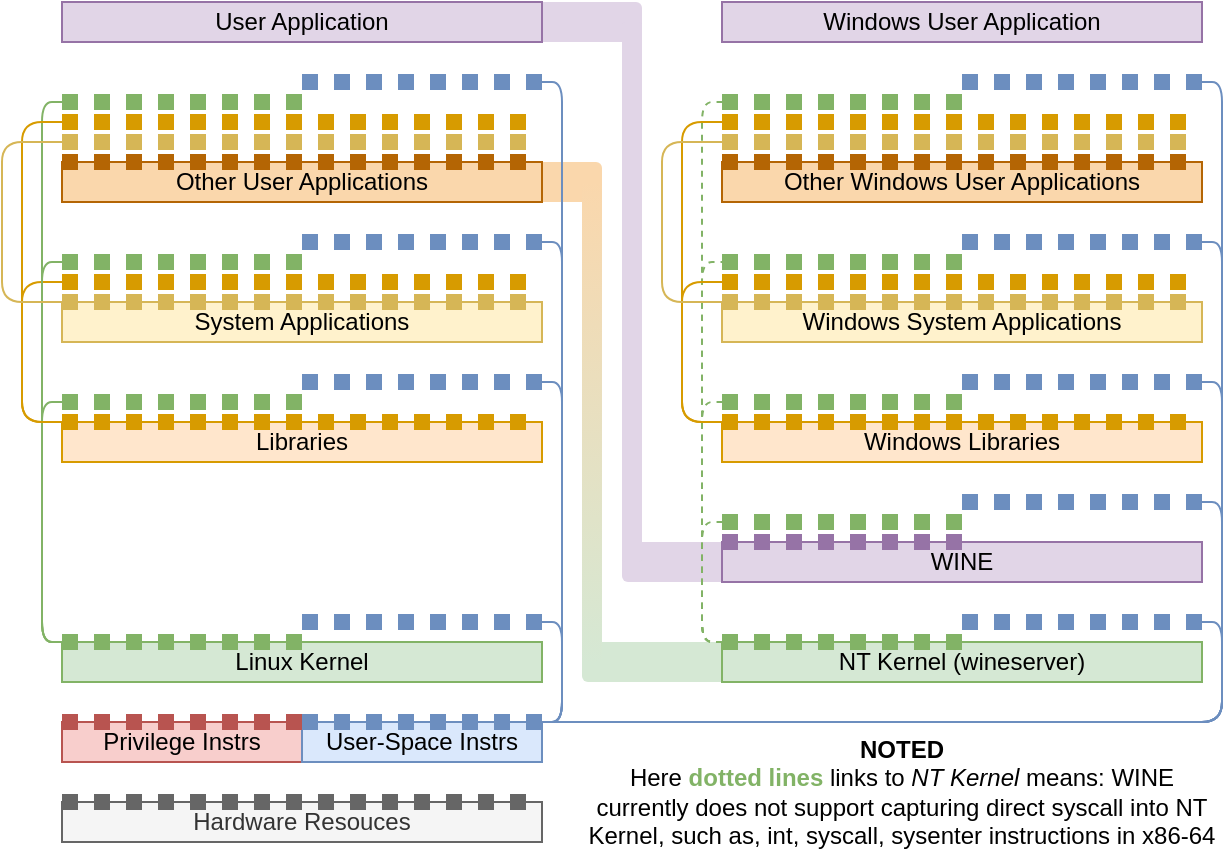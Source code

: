 <mxfile compressed="false" version="13.3.9" type="device">
  <diagram id="SuTt-NehiLuuTij5P4sI" name="Page-1">
    <mxGraphModel dx="1038" dy="636" grid="1" gridSize="10" guides="0" tooltips="1" connect="0" arrows="0" fold="1" page="1" pageScale="1" pageWidth="850" pageHeight="1100" math="0" shadow="0">
      <root>
        <mxCell id="0" />
        <mxCell id="1" parent="0" />
        <mxCell id="YUqFAI1fPI6s1_6WJg1y-50" value="" style="rounded=1;whiteSpace=wrap;html=1;fillColor=#e1d5e7;strokeColor=none;" parent="1" vertex="1">
          <mxGeometry x="320" y="380" width="90" height="20" as="geometry" />
        </mxCell>
        <mxCell id="YUqFAI1fPI6s1_6WJg1y-48" value="" style="rounded=1;whiteSpace=wrap;html=1;fillColor=#e1d5e7;strokeColor=none;" parent="1" vertex="1">
          <mxGeometry x="270" y="110" width="60" height="20" as="geometry" />
        </mxCell>
        <mxCell id="SXocVV9CbVZLcEvbND_1-63" value="" style="rounded=1;whiteSpace=wrap;html=1;fillColor=#fad7ac;strokeColor=none;" parent="1" vertex="1">
          <mxGeometry x="260" y="190" width="50" height="20" as="geometry" />
        </mxCell>
        <mxCell id="SXocVV9CbVZLcEvbND_1-67" value="" style="rounded=1;whiteSpace=wrap;html=1;fillColor=#d5e8d4;strokeColor=none;" parent="1" vertex="1">
          <mxGeometry x="300" y="430" width="110" height="20" as="geometry" />
        </mxCell>
        <mxCell id="SXocVV9CbVZLcEvbND_1-64" value="" style="rounded=1;whiteSpace=wrap;html=1;fillColor=#fad7ac;strokeColor=none;gradientColor=#D5E8D4;" parent="1" vertex="1">
          <mxGeometry x="300" y="200" width="10" height="240" as="geometry" />
        </mxCell>
        <mxCell id="SXocVV9CbVZLcEvbND_1-4" value="" style="endArrow=none;dashed=1;html=1;strokeWidth=8;dashPattern=1 1;fillColor=#dae8fc;strokeColor=#6c8ebf;" parent="1" edge="1">
          <mxGeometry width="50" height="50" relative="1" as="geometry">
            <mxPoint x="160" y="230" as="sourcePoint" />
            <mxPoint x="280" y="230" as="targetPoint" />
          </mxGeometry>
        </mxCell>
        <mxCell id="SXocVV9CbVZLcEvbND_1-6" value="" style="endArrow=none;dashed=1;html=1;strokeWidth=8;dashPattern=1 1;fillColor=#d5e8d4;strokeColor=#82b366;" parent="1" edge="1">
          <mxGeometry width="50" height="50" relative="1" as="geometry">
            <mxPoint x="40" y="240" as="sourcePoint" />
            <mxPoint x="160" y="240" as="targetPoint" />
          </mxGeometry>
        </mxCell>
        <mxCell id="SXocVV9CbVZLcEvbND_1-8" value="" style="endArrow=none;dashed=1;html=1;strokeWidth=8;dashPattern=1 1;fillColor=#ffe6cc;strokeColor=#d79b00;" parent="1" edge="1">
          <mxGeometry width="50" height="50" relative="1" as="geometry">
            <mxPoint x="40" y="250" as="sourcePoint" />
            <mxPoint x="280" y="250" as="targetPoint" />
          </mxGeometry>
        </mxCell>
        <mxCell id="rswDAVN-zbumqpKh8glA-23" value="" style="endArrow=none;dashed=1;html=1;strokeWidth=8;dashPattern=1 1;fillColor=#dae8fc;strokeColor=#6c8ebf;" parent="1" edge="1">
          <mxGeometry width="50" height="50" relative="1" as="geometry">
            <mxPoint x="160" y="300" as="sourcePoint" />
            <mxPoint x="280" y="300" as="targetPoint" />
          </mxGeometry>
        </mxCell>
        <mxCell id="rswDAVN-zbumqpKh8glA-25" value="" style="endArrow=none;dashed=1;html=1;strokeWidth=8;dashPattern=1 1;fillColor=#d5e8d4;strokeColor=#82b366;" parent="1" edge="1">
          <mxGeometry width="50" height="50" relative="1" as="geometry">
            <mxPoint x="40" y="310" as="sourcePoint" />
            <mxPoint x="160" y="310" as="targetPoint" />
          </mxGeometry>
        </mxCell>
        <mxCell id="rswDAVN-zbumqpKh8glA-19" value="" style="endArrow=none;dashed=1;html=1;strokeWidth=8;dashPattern=1 1;fillColor=#dae8fc;strokeColor=#6c8ebf;" parent="1" edge="1">
          <mxGeometry width="50" height="50" relative="1" as="geometry">
            <mxPoint x="160" y="420" as="sourcePoint" />
            <mxPoint x="280" y="420" as="targetPoint" />
          </mxGeometry>
        </mxCell>
        <mxCell id="rswDAVN-zbumqpKh8glA-1" value="Hardware Resouces" style="rounded=0;whiteSpace=wrap;html=1;fillColor=#f5f5f5;strokeColor=#666666;fontColor=#333333;" parent="1" vertex="1">
          <mxGeometry x="40" y="510" width="240" height="20" as="geometry" />
        </mxCell>
        <mxCell id="rswDAVN-zbumqpKh8glA-2" value="Privilege Instrs" style="rounded=0;whiteSpace=wrap;html=1;fillColor=#f8cecc;strokeColor=#b85450;" parent="1" vertex="1">
          <mxGeometry x="40" y="470" width="120" height="20" as="geometry" />
        </mxCell>
        <mxCell id="rswDAVN-zbumqpKh8glA-3" value="User-Space Instrs" style="rounded=0;whiteSpace=wrap;html=1;fillColor=#dae8fc;strokeColor=#6c8ebf;" parent="1" vertex="1">
          <mxGeometry x="160" y="470" width="120" height="20" as="geometry" />
        </mxCell>
        <mxCell id="rswDAVN-zbumqpKh8glA-4" value="" style="endArrow=none;dashed=1;html=1;strokeWidth=8;dashPattern=1 1;fillColor=#f5f5f5;strokeColor=#666666;" parent="1" edge="1">
          <mxGeometry width="50" height="50" relative="1" as="geometry">
            <mxPoint x="40" y="510" as="sourcePoint" />
            <mxPoint x="280" y="510" as="targetPoint" />
          </mxGeometry>
        </mxCell>
        <mxCell id="rswDAVN-zbumqpKh8glA-7" value="Linux Kernel" style="rounded=0;whiteSpace=wrap;html=1;fillColor=#d5e8d4;strokeColor=#82b366;" parent="1" vertex="1">
          <mxGeometry x="40" y="430" width="240" height="20" as="geometry" />
        </mxCell>
        <mxCell id="rswDAVN-zbumqpKh8glA-8" value="" style="endArrow=none;dashed=1;html=1;strokeWidth=8;dashPattern=1 1;fillColor=#f8cecc;strokeColor=#b85450;" parent="1" edge="1">
          <mxGeometry width="50" height="50" relative="1" as="geometry">
            <mxPoint x="40" y="470" as="sourcePoint" />
            <mxPoint x="160" y="470" as="targetPoint" />
          </mxGeometry>
        </mxCell>
        <mxCell id="rswDAVN-zbumqpKh8glA-9" value="" style="endArrow=none;dashed=1;html=1;strokeWidth=8;dashPattern=1 1;fillColor=#dae8fc;strokeColor=#6c8ebf;" parent="1" edge="1">
          <mxGeometry width="50" height="50" relative="1" as="geometry">
            <mxPoint x="160" y="470" as="sourcePoint" />
            <mxPoint x="280" y="470" as="targetPoint" />
          </mxGeometry>
        </mxCell>
        <mxCell id="rswDAVN-zbumqpKh8glA-17" value="" style="endArrow=none;dashed=1;html=1;strokeWidth=8;dashPattern=1 1;fillColor=#d5e8d4;strokeColor=#82b366;" parent="1" edge="1">
          <mxGeometry width="50" height="50" relative="1" as="geometry">
            <mxPoint x="40" y="430" as="sourcePoint" />
            <mxPoint x="160" y="430" as="targetPoint" />
          </mxGeometry>
        </mxCell>
        <mxCell id="rswDAVN-zbumqpKh8glA-20" value="Libraries" style="rounded=0;whiteSpace=wrap;html=1;fillColor=#ffe6cc;strokeColor=#d79b00;" parent="1" vertex="1">
          <mxGeometry x="40" y="320" width="240" height="20" as="geometry" />
        </mxCell>
        <mxCell id="rswDAVN-zbumqpKh8glA-21" value="" style="endArrow=none;dashed=1;html=1;strokeWidth=8;dashPattern=1 1;fillColor=#ffe6cc;strokeColor=#d79b00;" parent="1" edge="1">
          <mxGeometry width="50" height="50" relative="1" as="geometry">
            <mxPoint x="40" y="320" as="sourcePoint" />
            <mxPoint x="280" y="320" as="targetPoint" />
          </mxGeometry>
        </mxCell>
        <mxCell id="SXocVV9CbVZLcEvbND_1-1" value="System Applications" style="rounded=0;whiteSpace=wrap;html=1;fillColor=#fff2cc;strokeColor=#d6b656;" parent="1" vertex="1">
          <mxGeometry x="40" y="260" width="240" height="20" as="geometry" />
        </mxCell>
        <mxCell id="SXocVV9CbVZLcEvbND_1-2" value="" style="endArrow=none;dashed=1;html=1;strokeWidth=8;dashPattern=1 1;fillColor=#fff2cc;strokeColor=#d6b656;" parent="1" edge="1">
          <mxGeometry width="50" height="50" relative="1" as="geometry">
            <mxPoint x="40" y="260" as="sourcePoint" />
            <mxPoint x="280" y="260" as="targetPoint" />
          </mxGeometry>
        </mxCell>
        <mxCell id="SXocVV9CbVZLcEvbND_1-22" value="NT Kernel (wineserver)" style="rounded=0;whiteSpace=wrap;html=1;fillColor=#d5e8d4;strokeColor=#82b366;gradientDirection=north;" parent="1" vertex="1">
          <mxGeometry x="370" y="430" width="240" height="20" as="geometry" />
        </mxCell>
        <mxCell id="SXocVV9CbVZLcEvbND_1-23" value="" style="endArrow=none;dashed=1;html=1;strokeWidth=8;dashPattern=1 1;fillColor=#d5e8d4;strokeColor=#82b366;" parent="1" edge="1">
          <mxGeometry width="50" height="50" relative="1" as="geometry">
            <mxPoint x="370" y="430" as="sourcePoint" />
            <mxPoint x="490" y="430" as="targetPoint" />
          </mxGeometry>
        </mxCell>
        <mxCell id="SXocVV9CbVZLcEvbND_1-24" value="" style="endArrow=none;dashed=1;html=1;strokeWidth=8;dashPattern=1 1;fillColor=#dae8fc;strokeColor=#6c8ebf;" parent="1" edge="1">
          <mxGeometry width="50" height="50" relative="1" as="geometry">
            <mxPoint x="490" y="420" as="sourcePoint" />
            <mxPoint x="610" y="420" as="targetPoint" />
          </mxGeometry>
        </mxCell>
        <mxCell id="SXocVV9CbVZLcEvbND_1-31" value="" style="endArrow=none;html=1;strokeWidth=1;fillColor=#d5e8d4;strokeColor=#82b366;" parent="1" edge="1">
          <mxGeometry width="50" height="50" relative="1" as="geometry">
            <mxPoint x="40" y="430" as="sourcePoint" />
            <mxPoint x="40" y="310" as="targetPoint" />
            <Array as="points">
              <mxPoint x="30" y="430" />
              <mxPoint x="30" y="310" />
            </Array>
          </mxGeometry>
        </mxCell>
        <mxCell id="SXocVV9CbVZLcEvbND_1-32" value="" style="endArrow=none;html=1;strokeWidth=1;fillColor=#d5e8d4;strokeColor=#82b366;" parent="1" edge="1">
          <mxGeometry width="50" height="50" relative="1" as="geometry">
            <mxPoint x="40" y="430" as="sourcePoint" />
            <mxPoint x="40" y="240" as="targetPoint" />
            <Array as="points">
              <mxPoint x="30" y="430" />
              <mxPoint x="30" y="240" />
            </Array>
          </mxGeometry>
        </mxCell>
        <mxCell id="SXocVV9CbVZLcEvbND_1-33" value="" style="endArrow=none;html=1;strokeWidth=1;fillColor=#ffe6cc;strokeColor=#d79b00;" parent="1" edge="1">
          <mxGeometry width="50" height="50" relative="1" as="geometry">
            <mxPoint x="40" y="320" as="sourcePoint" />
            <mxPoint x="40" y="250" as="targetPoint" />
            <Array as="points">
              <mxPoint x="20" y="320" />
              <mxPoint x="20" y="250" />
            </Array>
          </mxGeometry>
        </mxCell>
        <mxCell id="SXocVV9CbVZLcEvbND_1-34" value="" style="endArrow=none;html=1;strokeWidth=1;fillColor=#dae8fc;strokeColor=#6c8ebf;" parent="1" edge="1">
          <mxGeometry width="50" height="50" relative="1" as="geometry">
            <mxPoint x="280" y="470" as="sourcePoint" />
            <mxPoint x="280" y="420" as="targetPoint" />
            <Array as="points">
              <mxPoint x="290" y="470" />
              <mxPoint x="290" y="420" />
            </Array>
          </mxGeometry>
        </mxCell>
        <mxCell id="SXocVV9CbVZLcEvbND_1-35" value="" style="endArrow=none;html=1;strokeWidth=1;fillColor=#dae8fc;strokeColor=#6c8ebf;" parent="1" edge="1">
          <mxGeometry width="50" height="50" relative="1" as="geometry">
            <mxPoint x="280" y="470" as="sourcePoint" />
            <mxPoint x="280" y="230" as="targetPoint" />
            <Array as="points">
              <mxPoint x="290" y="470" />
              <mxPoint x="290" y="230" />
            </Array>
          </mxGeometry>
        </mxCell>
        <mxCell id="SXocVV9CbVZLcEvbND_1-36" value="" style="endArrow=none;html=1;strokeWidth=1;fillColor=#dae8fc;strokeColor=#6c8ebf;" parent="1" edge="1">
          <mxGeometry width="50" height="50" relative="1" as="geometry">
            <mxPoint x="280" y="470" as="sourcePoint" />
            <mxPoint x="280" y="150" as="targetPoint" />
            <Array as="points">
              <mxPoint x="290" y="470" />
              <mxPoint x="290" y="150" />
            </Array>
          </mxGeometry>
        </mxCell>
        <mxCell id="SXocVV9CbVZLcEvbND_1-37" value="" style="endArrow=none;html=1;strokeWidth=1;fillColor=#dae8fc;strokeColor=#6c8ebf;" parent="1" edge="1">
          <mxGeometry width="50" height="50" relative="1" as="geometry">
            <mxPoint x="250" y="470" as="sourcePoint" />
            <mxPoint x="610" y="420" as="targetPoint" />
            <Array as="points">
              <mxPoint x="620" y="470" />
              <mxPoint x="620" y="420" />
            </Array>
          </mxGeometry>
        </mxCell>
        <mxCell id="SXocVV9CbVZLcEvbND_1-38" value="" style="endArrow=none;html=1;strokeWidth=1;fillColor=#dae8fc;strokeColor=#6c8ebf;" parent="1" edge="1">
          <mxGeometry width="50" height="50" relative="1" as="geometry">
            <mxPoint x="250" y="470" as="sourcePoint" />
            <mxPoint x="610" y="300" as="targetPoint" />
            <Array as="points">
              <mxPoint x="620" y="470" />
              <mxPoint x="620" y="300" />
            </Array>
          </mxGeometry>
        </mxCell>
        <mxCell id="SXocVV9CbVZLcEvbND_1-39" value="" style="endArrow=none;html=1;strokeWidth=1;fillColor=#dae8fc;strokeColor=#6c8ebf;" parent="1" edge="1">
          <mxGeometry width="50" height="50" relative="1" as="geometry">
            <mxPoint x="250" y="470" as="sourcePoint" />
            <mxPoint x="610" y="230" as="targetPoint" />
            <Array as="points">
              <mxPoint x="620" y="470" />
              <mxPoint x="620" y="230" />
            </Array>
          </mxGeometry>
        </mxCell>
        <mxCell id="SXocVV9CbVZLcEvbND_1-40" value="" style="endArrow=none;html=1;strokeWidth=1;fillColor=#dae8fc;strokeColor=#6c8ebf;" parent="1" edge="1">
          <mxGeometry width="50" height="50" relative="1" as="geometry">
            <mxPoint x="250" y="470" as="sourcePoint" />
            <mxPoint x="610" y="150" as="targetPoint" />
            <Array as="points">
              <mxPoint x="620" y="470" />
              <mxPoint x="620" y="150" />
            </Array>
          </mxGeometry>
        </mxCell>
        <mxCell id="SXocVV9CbVZLcEvbND_1-50" value="WINE" style="rounded=0;whiteSpace=wrap;html=1;fillColor=#e1d5e7;strokeColor=#9673a6;" parent="1" vertex="1">
          <mxGeometry x="370" y="380" width="240" height="20" as="geometry" />
        </mxCell>
        <mxCell id="SXocVV9CbVZLcEvbND_1-51" value="User Application" style="rounded=0;whiteSpace=wrap;html=1;fillColor=#e1d5e7;strokeColor=#9673a6;" parent="1" vertex="1">
          <mxGeometry x="40" y="110" width="240" height="20" as="geometry" />
        </mxCell>
        <mxCell id="SXocVV9CbVZLcEvbND_1-54" value="" style="endArrow=none;dashed=1;html=1;strokeWidth=8;dashPattern=1 1;fillColor=#dae8fc;strokeColor=#6c8ebf;" parent="1" edge="1">
          <mxGeometry width="50" height="50" relative="1" as="geometry">
            <mxPoint x="490" y="360" as="sourcePoint" />
            <mxPoint x="610" y="360" as="targetPoint" />
          </mxGeometry>
        </mxCell>
        <mxCell id="SXocVV9CbVZLcEvbND_1-56" value="" style="endArrow=none;html=1;strokeWidth=1;fillColor=#dae8fc;strokeColor=#6c8ebf;" parent="1" edge="1">
          <mxGeometry width="50" height="50" relative="1" as="geometry">
            <mxPoint x="250" y="470" as="sourcePoint" />
            <mxPoint x="610" y="360" as="targetPoint" />
            <Array as="points">
              <mxPoint x="620" y="470" />
              <mxPoint x="620" y="360" />
            </Array>
          </mxGeometry>
        </mxCell>
        <mxCell id="SXocVV9CbVZLcEvbND_1-58" value="" style="endArrow=none;html=1;strokeWidth=1;fillColor=#d5e8d4;strokeColor=#82b366;" parent="1" edge="1">
          <mxGeometry width="50" height="50" relative="1" as="geometry">
            <mxPoint x="370" y="430" as="sourcePoint" />
            <mxPoint x="610" y="430" as="targetPoint" />
          </mxGeometry>
        </mxCell>
        <mxCell id="OKulLugyS5vY4aL4YYY0-1" value="" style="endArrow=none;html=1;dashed=1;fillColor=#d5e8d4;strokeColor=#82b366;" parent="1" edge="1">
          <mxGeometry width="50" height="50" relative="1" as="geometry">
            <mxPoint x="370" y="430" as="sourcePoint" />
            <mxPoint x="370" y="370" as="targetPoint" />
            <Array as="points">
              <mxPoint x="360" y="430" />
              <mxPoint x="360" y="370" />
            </Array>
          </mxGeometry>
        </mxCell>
        <mxCell id="OKulLugyS5vY4aL4YYY0-2" value="" style="endArrow=none;html=1;dashed=1;fillColor=#d5e8d4;strokeColor=#82b366;" parent="1" edge="1">
          <mxGeometry width="50" height="50" relative="1" as="geometry">
            <mxPoint x="370" y="430" as="sourcePoint" />
            <mxPoint x="370" y="310" as="targetPoint" />
            <Array as="points">
              <mxPoint x="360" y="430" />
              <mxPoint x="360" y="310" />
            </Array>
          </mxGeometry>
        </mxCell>
        <mxCell id="OKulLugyS5vY4aL4YYY0-3" value="" style="endArrow=none;html=1;dashed=1;fillColor=#d5e8d4;strokeColor=#82b366;" parent="1" edge="1">
          <mxGeometry width="50" height="50" relative="1" as="geometry">
            <mxPoint x="370" y="430" as="sourcePoint" />
            <mxPoint x="370" y="240" as="targetPoint" />
            <Array as="points">
              <mxPoint x="360" y="430" />
              <mxPoint x="360" y="240" />
            </Array>
          </mxGeometry>
        </mxCell>
        <mxCell id="OKulLugyS5vY4aL4YYY0-4" value="" style="endArrow=none;html=1;dashed=1;fillColor=#d5e8d4;strokeColor=#82b366;" parent="1" edge="1">
          <mxGeometry width="50" height="50" relative="1" as="geometry">
            <mxPoint x="370" y="430" as="sourcePoint" />
            <mxPoint x="370" y="160" as="targetPoint" />
            <Array as="points">
              <mxPoint x="360" y="430" />
              <mxPoint x="360" y="160" />
            </Array>
          </mxGeometry>
        </mxCell>
        <mxCell id="YUqFAI1fPI6s1_6WJg1y-1" value="Other User Applications" style="rounded=0;whiteSpace=wrap;html=1;fillColor=#fad7ac;strokeColor=#b46504;" parent="1" vertex="1">
          <mxGeometry x="40" y="190" width="240" height="20" as="geometry" />
        </mxCell>
        <mxCell id="YUqFAI1fPI6s1_6WJg1y-2" value="" style="endArrow=none;dashed=1;html=1;strokeWidth=8;dashPattern=1 1;fillColor=#dae8fc;strokeColor=#6c8ebf;" parent="1" edge="1">
          <mxGeometry width="50" height="50" relative="1" as="geometry">
            <mxPoint x="160" y="150" as="sourcePoint" />
            <mxPoint x="280" y="150" as="targetPoint" />
          </mxGeometry>
        </mxCell>
        <mxCell id="YUqFAI1fPI6s1_6WJg1y-3" value="" style="endArrow=none;dashed=1;html=1;strokeWidth=8;dashPattern=1 1;fillColor=#d5e8d4;strokeColor=#82b366;" parent="1" edge="1">
          <mxGeometry width="50" height="50" relative="1" as="geometry">
            <mxPoint x="40" y="160" as="sourcePoint" />
            <mxPoint x="160" y="160" as="targetPoint" />
          </mxGeometry>
        </mxCell>
        <mxCell id="YUqFAI1fPI6s1_6WJg1y-4" value="" style="endArrow=none;dashed=1;html=1;strokeWidth=8;dashPattern=1 1;fillColor=#ffe6cc;strokeColor=#d79b00;" parent="1" edge="1">
          <mxGeometry width="50" height="50" relative="1" as="geometry">
            <mxPoint x="40" y="170" as="sourcePoint" />
            <mxPoint x="280" y="170" as="targetPoint" />
          </mxGeometry>
        </mxCell>
        <mxCell id="YUqFAI1fPI6s1_6WJg1y-5" value="" style="endArrow=none;dashed=1;html=1;strokeWidth=8;dashPattern=1 1;fillColor=#fff2cc;strokeColor=#d6b656;" parent="1" edge="1">
          <mxGeometry width="50" height="50" relative="1" as="geometry">
            <mxPoint x="40" y="180" as="sourcePoint" />
            <mxPoint x="280" y="180" as="targetPoint" />
          </mxGeometry>
        </mxCell>
        <mxCell id="YUqFAI1fPI6s1_6WJg1y-6" value="" style="endArrow=none;dashed=1;html=1;strokeWidth=8;dashPattern=1 1;fillColor=#fad7ac;strokeColor=#b46504;" parent="1" edge="1">
          <mxGeometry width="50" height="50" relative="1" as="geometry">
            <mxPoint x="40" y="190" as="sourcePoint" />
            <mxPoint x="280" y="190" as="targetPoint" />
          </mxGeometry>
        </mxCell>
        <mxCell id="YUqFAI1fPI6s1_6WJg1y-49" value="" style="rounded=1;whiteSpace=wrap;html=1;fillColor=#e1d5e7;strokeColor=none;" parent="1" vertex="1">
          <mxGeometry x="320" y="120" width="10" height="270" as="geometry" />
        </mxCell>
        <mxCell id="YUqFAI1fPI6s1_6WJg1y-52" value="" style="endArrow=none;dashed=1;html=1;strokeWidth=8;dashPattern=1 1;fillColor=#d5e8d4;strokeColor=#82b366;" parent="1" edge="1">
          <mxGeometry width="50" height="50" relative="1" as="geometry">
            <mxPoint x="370" y="370" as="sourcePoint" />
            <mxPoint x="490" y="370" as="targetPoint" />
          </mxGeometry>
        </mxCell>
        <mxCell id="YUqFAI1fPI6s1_6WJg1y-90" value="" style="endArrow=none;dashed=1;html=1;strokeWidth=8;dashPattern=1 1;fillColor=#e1d5e7;strokeColor=#9673a6;" parent="1" edge="1">
          <mxGeometry width="50" height="50" relative="1" as="geometry">
            <mxPoint x="370" y="380" as="sourcePoint" />
            <mxPoint x="490" y="380" as="targetPoint" />
          </mxGeometry>
        </mxCell>
        <mxCell id="BKAanvH8wivcXjuJGYZH-1" value="" style="endArrow=none;html=1;strokeWidth=1;fillColor=#d5e8d4;strokeColor=#82b366;" parent="1" edge="1">
          <mxGeometry width="50" height="50" relative="1" as="geometry">
            <mxPoint x="40" y="430" as="sourcePoint" />
            <mxPoint x="40" y="160" as="targetPoint" />
            <Array as="points">
              <mxPoint x="30" y="430" />
              <mxPoint x="30" y="160" />
            </Array>
          </mxGeometry>
        </mxCell>
        <mxCell id="BKAanvH8wivcXjuJGYZH-2" value="" style="endArrow=none;html=1;strokeWidth=1;fillColor=#ffe6cc;strokeColor=#d79b00;" parent="1" edge="1">
          <mxGeometry width="50" height="50" relative="1" as="geometry">
            <mxPoint x="40" y="320" as="sourcePoint" />
            <mxPoint x="40" y="170" as="targetPoint" />
            <Array as="points">
              <mxPoint x="20" y="320" />
              <mxPoint x="20" y="170" />
            </Array>
          </mxGeometry>
        </mxCell>
        <mxCell id="BKAanvH8wivcXjuJGYZH-3" value="" style="endArrow=none;html=1;strokeWidth=1;fillColor=#fff2cc;strokeColor=#d6b656;" parent="1" edge="1">
          <mxGeometry width="50" height="50" relative="1" as="geometry">
            <mxPoint x="40" y="260" as="sourcePoint" />
            <mxPoint x="40" y="180" as="targetPoint" />
            <Array as="points">
              <mxPoint x="10" y="260" />
              <mxPoint x="10" y="180" />
            </Array>
          </mxGeometry>
        </mxCell>
        <mxCell id="BKAanvH8wivcXjuJGYZH-5" value="" style="endArrow=none;dashed=1;html=1;strokeWidth=8;dashPattern=1 1;fillColor=#dae8fc;strokeColor=#6c8ebf;" parent="1" edge="1">
          <mxGeometry width="50" height="50" relative="1" as="geometry">
            <mxPoint x="490" y="230" as="sourcePoint" />
            <mxPoint x="610" y="230" as="targetPoint" />
          </mxGeometry>
        </mxCell>
        <mxCell id="BKAanvH8wivcXjuJGYZH-6" value="" style="endArrow=none;dashed=1;html=1;strokeWidth=8;dashPattern=1 1;fillColor=#d5e8d4;strokeColor=#82b366;" parent="1" edge="1">
          <mxGeometry width="50" height="50" relative="1" as="geometry">
            <mxPoint x="370" y="240" as="sourcePoint" />
            <mxPoint x="490" y="240" as="targetPoint" />
          </mxGeometry>
        </mxCell>
        <mxCell id="BKAanvH8wivcXjuJGYZH-7" value="" style="endArrow=none;dashed=1;html=1;strokeWidth=8;dashPattern=1 1;fillColor=#ffe6cc;strokeColor=#d79b00;" parent="1" edge="1">
          <mxGeometry width="50" height="50" relative="1" as="geometry">
            <mxPoint x="370" y="250" as="sourcePoint" />
            <mxPoint x="610" y="250" as="targetPoint" />
          </mxGeometry>
        </mxCell>
        <mxCell id="BKAanvH8wivcXjuJGYZH-8" value="" style="endArrow=none;dashed=1;html=1;strokeWidth=8;dashPattern=1 1;fillColor=#dae8fc;strokeColor=#6c8ebf;" parent="1" edge="1">
          <mxGeometry width="50" height="50" relative="1" as="geometry">
            <mxPoint x="490" y="300" as="sourcePoint" />
            <mxPoint x="610" y="300" as="targetPoint" />
          </mxGeometry>
        </mxCell>
        <mxCell id="BKAanvH8wivcXjuJGYZH-9" value="" style="endArrow=none;dashed=1;html=1;strokeWidth=8;dashPattern=1 1;fillColor=#d5e8d4;strokeColor=#82b366;" parent="1" edge="1">
          <mxGeometry width="50" height="50" relative="1" as="geometry">
            <mxPoint x="370" y="310" as="sourcePoint" />
            <mxPoint x="490" y="310" as="targetPoint" />
          </mxGeometry>
        </mxCell>
        <mxCell id="BKAanvH8wivcXjuJGYZH-10" value="Windows Libraries" style="rounded=0;whiteSpace=wrap;html=1;fillColor=#ffe6cc;strokeColor=#d79b00;" parent="1" vertex="1">
          <mxGeometry x="370" y="320" width="240" height="20" as="geometry" />
        </mxCell>
        <mxCell id="BKAanvH8wivcXjuJGYZH-11" value="" style="endArrow=none;dashed=1;html=1;strokeWidth=8;dashPattern=1 1;fillColor=#ffe6cc;strokeColor=#d79b00;" parent="1" edge="1">
          <mxGeometry width="50" height="50" relative="1" as="geometry">
            <mxPoint x="370" y="320" as="sourcePoint" />
            <mxPoint x="610" y="320" as="targetPoint" />
          </mxGeometry>
        </mxCell>
        <mxCell id="BKAanvH8wivcXjuJGYZH-12" value="Windows System Applications" style="rounded=0;whiteSpace=wrap;html=1;fillColor=#fff2cc;strokeColor=#d6b656;" parent="1" vertex="1">
          <mxGeometry x="370" y="260" width="240" height="20" as="geometry" />
        </mxCell>
        <mxCell id="BKAanvH8wivcXjuJGYZH-13" value="" style="endArrow=none;dashed=1;html=1;strokeWidth=8;dashPattern=1 1;fillColor=#fff2cc;strokeColor=#d6b656;" parent="1" edge="1">
          <mxGeometry width="50" height="50" relative="1" as="geometry">
            <mxPoint x="370" y="260" as="sourcePoint" />
            <mxPoint x="610" y="260" as="targetPoint" />
          </mxGeometry>
        </mxCell>
        <mxCell id="BKAanvH8wivcXjuJGYZH-14" value="" style="endArrow=none;html=1;strokeWidth=1;fillColor=#ffe6cc;strokeColor=#d79b00;" parent="1" edge="1">
          <mxGeometry width="50" height="50" relative="1" as="geometry">
            <mxPoint x="370" y="320" as="sourcePoint" />
            <mxPoint x="370" y="250" as="targetPoint" />
            <Array as="points">
              <mxPoint x="350" y="320" />
              <mxPoint x="350" y="250" />
            </Array>
          </mxGeometry>
        </mxCell>
        <mxCell id="BKAanvH8wivcXjuJGYZH-15" value="Windows User Application" style="rounded=0;whiteSpace=wrap;html=1;fillColor=#e1d5e7;strokeColor=#9673a6;" parent="1" vertex="1">
          <mxGeometry x="370" y="110" width="240" height="20" as="geometry" />
        </mxCell>
        <mxCell id="BKAanvH8wivcXjuJGYZH-16" value="Other Windows User Applications" style="rounded=0;whiteSpace=wrap;html=1;fillColor=#fad7ac;strokeColor=#b46504;" parent="1" vertex="1">
          <mxGeometry x="370" y="190" width="240" height="20" as="geometry" />
        </mxCell>
        <mxCell id="BKAanvH8wivcXjuJGYZH-17" value="" style="endArrow=none;dashed=1;html=1;strokeWidth=8;dashPattern=1 1;fillColor=#dae8fc;strokeColor=#6c8ebf;" parent="1" edge="1">
          <mxGeometry width="50" height="50" relative="1" as="geometry">
            <mxPoint x="490" y="150" as="sourcePoint" />
            <mxPoint x="610" y="150" as="targetPoint" />
          </mxGeometry>
        </mxCell>
        <mxCell id="BKAanvH8wivcXjuJGYZH-18" value="" style="endArrow=none;dashed=1;html=1;strokeWidth=8;dashPattern=1 1;fillColor=#d5e8d4;strokeColor=#82b366;" parent="1" edge="1">
          <mxGeometry width="50" height="50" relative="1" as="geometry">
            <mxPoint x="370" y="160" as="sourcePoint" />
            <mxPoint x="490" y="160" as="targetPoint" />
          </mxGeometry>
        </mxCell>
        <mxCell id="BKAanvH8wivcXjuJGYZH-19" value="" style="endArrow=none;dashed=1;html=1;strokeWidth=8;dashPattern=1 1;fillColor=#ffe6cc;strokeColor=#d79b00;" parent="1" edge="1">
          <mxGeometry width="50" height="50" relative="1" as="geometry">
            <mxPoint x="370" y="170" as="sourcePoint" />
            <mxPoint x="610" y="170" as="targetPoint" />
          </mxGeometry>
        </mxCell>
        <mxCell id="BKAanvH8wivcXjuJGYZH-20" value="" style="endArrow=none;dashed=1;html=1;strokeWidth=8;dashPattern=1 1;fillColor=#fff2cc;strokeColor=#d6b656;" parent="1" edge="1">
          <mxGeometry width="50" height="50" relative="1" as="geometry">
            <mxPoint x="370" y="180" as="sourcePoint" />
            <mxPoint x="610" y="180" as="targetPoint" />
          </mxGeometry>
        </mxCell>
        <mxCell id="BKAanvH8wivcXjuJGYZH-21" value="" style="endArrow=none;dashed=1;html=1;strokeWidth=8;dashPattern=1 1;fillColor=#fad7ac;strokeColor=#b46504;" parent="1" edge="1">
          <mxGeometry width="50" height="50" relative="1" as="geometry">
            <mxPoint x="370" y="190" as="sourcePoint" />
            <mxPoint x="610" y="190" as="targetPoint" />
          </mxGeometry>
        </mxCell>
        <mxCell id="BKAanvH8wivcXjuJGYZH-22" value="" style="endArrow=none;html=1;strokeWidth=1;fillColor=#ffe6cc;strokeColor=#d79b00;" parent="1" edge="1">
          <mxGeometry width="50" height="50" relative="1" as="geometry">
            <mxPoint x="370" y="320" as="sourcePoint" />
            <mxPoint x="370" y="170" as="targetPoint" />
            <Array as="points">
              <mxPoint x="350" y="320" />
              <mxPoint x="350" y="170" />
            </Array>
          </mxGeometry>
        </mxCell>
        <mxCell id="BKAanvH8wivcXjuJGYZH-23" value="" style="endArrow=none;html=1;strokeWidth=1;fillColor=#fff2cc;strokeColor=#d6b656;" parent="1" edge="1">
          <mxGeometry width="50" height="50" relative="1" as="geometry">
            <mxPoint x="370" y="260" as="sourcePoint" />
            <mxPoint x="370" y="180" as="targetPoint" />
            <Array as="points">
              <mxPoint x="340" y="260" />
              <mxPoint x="340" y="180" />
            </Array>
          </mxGeometry>
        </mxCell>
        <mxCell id="BKAanvH8wivcXjuJGYZH-24" value="" style="endArrow=none;html=1;strokeWidth=1;fillColor=#dae8fc;strokeColor=#6c8ebf;" parent="1" edge="1">
          <mxGeometry width="50" height="50" relative="1" as="geometry">
            <mxPoint x="280" y="470" as="sourcePoint" />
            <mxPoint x="280" y="300" as="targetPoint" />
            <Array as="points">
              <mxPoint x="290" y="470" />
              <mxPoint x="290" y="300" />
            </Array>
          </mxGeometry>
        </mxCell>
        <mxCell id="BKAanvH8wivcXjuJGYZH-26" value="&lt;b&gt;NOTED&lt;/b&gt;&lt;br&gt;&lt;span&gt;Here&amp;nbsp;&lt;/span&gt;&lt;font color=&quot;#82b366&quot;&gt;&lt;b&gt;dotted lines&lt;/b&gt;&lt;/font&gt;&lt;span&gt;&amp;nbsp;links to&amp;nbsp;&lt;/span&gt;&lt;i&gt;NT Kernel&lt;/i&gt;&lt;span&gt;&amp;nbsp;means: WINE currently does not support capturing&amp;nbsp;&lt;/span&gt;&lt;span&gt;direct syscall into NT Kernel, such as,&amp;nbsp;&lt;/span&gt;&lt;span&gt;int, syscall, sysenter instructions in x86-64&lt;/span&gt;" style="text;html=1;strokeColor=none;fillColor=none;align=center;verticalAlign=middle;whiteSpace=wrap;rounded=0;" parent="1" vertex="1">
          <mxGeometry x="300" y="480" width="320" height="50" as="geometry" />
        </mxCell>
      </root>
    </mxGraphModel>
  </diagram>
</mxfile>
